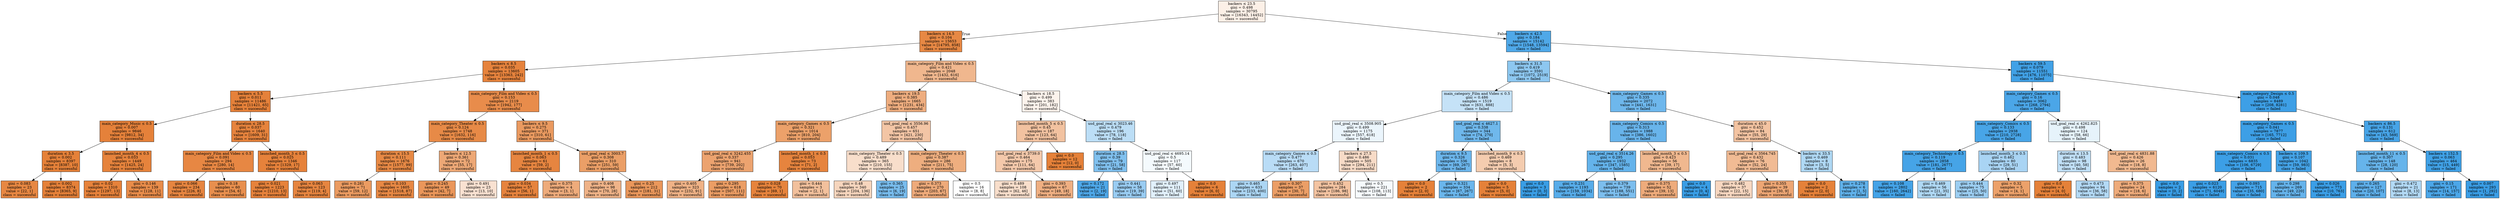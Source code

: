 digraph Tree {
node [shape=box, style="filled", color="black"] ;
0 [label=<backers &le; 23.5<br/>gini = 0.498<br/>samples = 30795<br/>value = [16343, 14452]<br/>class = successful>, fillcolor="#e581391e"] ;
1 [label=<backers &le; 14.5<br/>gini = 0.104<br/>samples = 15653<br/>value = [14795, 858]<br/>class = successful>, fillcolor="#e58139f0"] ;
0 -> 1 [labeldistance=2.5, labelangle=45, headlabel="True"] ;
2 [label=<backers &le; 8.5<br/>gini = 0.035<br/>samples = 13605<br/>value = [13363, 242]<br/>class = successful>, fillcolor="#e58139fa"] ;
1 -> 2 ;
3 [label=<backers &le; 5.5<br/>gini = 0.011<br/>samples = 11486<br/>value = [11421, 65]<br/>class = successful>, fillcolor="#e58139fe"] ;
2 -> 3 ;
4 [label=<main_category_Music &le; 0.5<br/>gini = 0.007<br/>samples = 9846<br/>value = [9812, 34]<br/>class = successful>, fillcolor="#e58139fe"] ;
3 -> 4 ;
5 [label=<duration &le; 3.5<br/>gini = 0.002<br/>samples = 8397<br/>value = [8387, 10]<br/>class = successful>, fillcolor="#e58139ff"] ;
4 -> 5 ;
6 [label=<gini = 0.083<br/>samples = 23<br/>value = [22, 1]<br/>class = successful>, fillcolor="#e58139f3"] ;
5 -> 6 ;
7 [label=<gini = 0.002<br/>samples = 8374<br/>value = [8365, 9]<br/>class = successful>, fillcolor="#e58139ff"] ;
5 -> 7 ;
8 [label=<launched_month_4 &le; 0.5<br/>gini = 0.033<br/>samples = 1449<br/>value = [1425, 24]<br/>class = successful>, fillcolor="#e58139fb"] ;
4 -> 8 ;
9 [label=<gini = 0.02<br/>samples = 1310<br/>value = [1297, 13]<br/>class = successful>, fillcolor="#e58139fc"] ;
8 -> 9 ;
10 [label=<gini = 0.146<br/>samples = 139<br/>value = [128, 11]<br/>class = successful>, fillcolor="#e58139e9"] ;
8 -> 10 ;
11 [label=<duration &le; 28.5<br/>gini = 0.037<br/>samples = 1640<br/>value = [1609, 31]<br/>class = successful>, fillcolor="#e58139fa"] ;
3 -> 11 ;
12 [label=<main_category_Film and Video &le; 0.5<br/>gini = 0.091<br/>samples = 294<br/>value = [280, 14]<br/>class = successful>, fillcolor="#e58139f2"] ;
11 -> 12 ;
13 [label=<gini = 0.066<br/>samples = 234<br/>value = [226, 8]<br/>class = successful>, fillcolor="#e58139f6"] ;
12 -> 13 ;
14 [label=<gini = 0.18<br/>samples = 60<br/>value = [54, 6]<br/>class = successful>, fillcolor="#e58139e3"] ;
12 -> 14 ;
15 [label=<launched_month_3 &le; 0.5<br/>gini = 0.025<br/>samples = 1346<br/>value = [1329, 17]<br/>class = successful>, fillcolor="#e58139fc"] ;
11 -> 15 ;
16 [label=<gini = 0.021<br/>samples = 1223<br/>value = [1210, 13]<br/>class = successful>, fillcolor="#e58139fc"] ;
15 -> 16 ;
17 [label=<gini = 0.063<br/>samples = 123<br/>value = [119, 4]<br/>class = successful>, fillcolor="#e58139f6"] ;
15 -> 17 ;
18 [label=<main_category_Film and Video &le; 0.5<br/>gini = 0.153<br/>samples = 2119<br/>value = [1942, 177]<br/>class = successful>, fillcolor="#e58139e8"] ;
2 -> 18 ;
19 [label=<main_category_Theater &le; 0.5<br/>gini = 0.124<br/>samples = 1748<br/>value = [1632, 116]<br/>class = successful>, fillcolor="#e58139ed"] ;
18 -> 19 ;
20 [label=<duration &le; 15.5<br/>gini = 0.111<br/>samples = 1676<br/>value = [1577, 99]<br/>class = successful>, fillcolor="#e58139ef"] ;
19 -> 20 ;
21 [label=<gini = 0.281<br/>samples = 71<br/>value = [59, 12]<br/>class = successful>, fillcolor="#e58139cb"] ;
20 -> 21 ;
22 [label=<gini = 0.103<br/>samples = 1605<br/>value = [1518, 87]<br/>class = successful>, fillcolor="#e58139f0"] ;
20 -> 22 ;
23 [label=<backers &le; 12.5<br/>gini = 0.361<br/>samples = 72<br/>value = [55, 17]<br/>class = successful>, fillcolor="#e58139b0"] ;
19 -> 23 ;
24 [label=<gini = 0.245<br/>samples = 49<br/>value = [42, 7]<br/>class = successful>, fillcolor="#e58139d4"] ;
23 -> 24 ;
25 [label=<gini = 0.491<br/>samples = 23<br/>value = [13, 10]<br/>class = successful>, fillcolor="#e581393b"] ;
23 -> 25 ;
26 [label=<backers &le; 9.5<br/>gini = 0.275<br/>samples = 371<br/>value = [310, 61]<br/>class = successful>, fillcolor="#e58139cd"] ;
18 -> 26 ;
27 [label=<launched_month_1 &le; 0.5<br/>gini = 0.063<br/>samples = 61<br/>value = [59, 2]<br/>class = successful>, fillcolor="#e58139f6"] ;
26 -> 27 ;
28 [label=<gini = 0.034<br/>samples = 57<br/>value = [56, 1]<br/>class = successful>, fillcolor="#e58139fa"] ;
27 -> 28 ;
29 [label=<gini = 0.375<br/>samples = 4<br/>value = [3, 1]<br/>class = successful>, fillcolor="#e58139aa"] ;
27 -> 29 ;
30 [label=<usd_goal_real &le; 3003.7<br/>gini = 0.308<br/>samples = 310<br/>value = [251, 59]<br/>class = successful>, fillcolor="#e58139c3"] ;
26 -> 30 ;
31 [label=<gini = 0.408<br/>samples = 98<br/>value = [70, 28]<br/>class = successful>, fillcolor="#e5813999"] ;
30 -> 31 ;
32 [label=<gini = 0.25<br/>samples = 212<br/>value = [181, 31]<br/>class = successful>, fillcolor="#e58139d3"] ;
30 -> 32 ;
33 [label=<main_category_Film and Video &le; 0.5<br/>gini = 0.421<br/>samples = 2048<br/>value = [1432, 616]<br/>class = successful>, fillcolor="#e5813991"] ;
1 -> 33 ;
34 [label=<backers &le; 19.5<br/>gini = 0.385<br/>samples = 1665<br/>value = [1231, 434]<br/>class = successful>, fillcolor="#e58139a5"] ;
33 -> 34 ;
35 [label=<main_category_Games &le; 0.5<br/>gini = 0.321<br/>samples = 1014<br/>value = [810, 204]<br/>class = successful>, fillcolor="#e58139bf"] ;
34 -> 35 ;
36 [label=<usd_goal_real &le; 3242.455<br/>gini = 0.337<br/>samples = 941<br/>value = [739, 202]<br/>class = successful>, fillcolor="#e58139b9"] ;
35 -> 36 ;
37 [label=<gini = 0.405<br/>samples = 323<br/>value = [232, 91]<br/>class = successful>, fillcolor="#e581399b"] ;
36 -> 37 ;
38 [label=<gini = 0.295<br/>samples = 618<br/>value = [507, 111]<br/>class = successful>, fillcolor="#e58139c7"] ;
36 -> 38 ;
39 [label=<launched_month_1 &le; 0.5<br/>gini = 0.053<br/>samples = 73<br/>value = [71, 2]<br/>class = successful>, fillcolor="#e58139f8"] ;
35 -> 39 ;
40 [label=<gini = 0.028<br/>samples = 70<br/>value = [69, 1]<br/>class = successful>, fillcolor="#e58139fb"] ;
39 -> 40 ;
41 [label=<gini = 0.444<br/>samples = 3<br/>value = [2, 1]<br/>class = successful>, fillcolor="#e581397f"] ;
39 -> 41 ;
42 [label=<usd_goal_real &le; 3556.96<br/>gini = 0.457<br/>samples = 651<br/>value = [421, 230]<br/>class = successful>, fillcolor="#e5813974"] ;
34 -> 42 ;
43 [label=<main_category_Theater &le; 0.5<br/>gini = 0.489<br/>samples = 365<br/>value = [210, 155]<br/>class = successful>, fillcolor="#e5813943"] ;
42 -> 43 ;
44 [label=<gini = 0.48<br/>samples = 340<br/>value = [204, 136]<br/>class = successful>, fillcolor="#e5813955"] ;
43 -> 44 ;
45 [label=<gini = 0.365<br/>samples = 25<br/>value = [6, 19]<br/>class = failed>, fillcolor="#399de5ae"] ;
43 -> 45 ;
46 [label=<main_category_Theater &le; 0.5<br/>gini = 0.387<br/>samples = 286<br/>value = [211, 75]<br/>class = successful>, fillcolor="#e58139a4"] ;
42 -> 46 ;
47 [label=<gini = 0.373<br/>samples = 270<br/>value = [203, 67]<br/>class = successful>, fillcolor="#e58139ab"] ;
46 -> 47 ;
48 [label=<gini = 0.5<br/>samples = 16<br/>value = [8, 8]<br/>class = successful>, fillcolor="#e5813900"] ;
46 -> 48 ;
49 [label=<backers &le; 18.5<br/>gini = 0.499<br/>samples = 383<br/>value = [201, 182]<br/>class = successful>, fillcolor="#e5813918"] ;
33 -> 49 ;
50 [label=<launched_month_5 &le; 0.5<br/>gini = 0.45<br/>samples = 187<br/>value = [123, 64]<br/>class = successful>, fillcolor="#e581397a"] ;
49 -> 50 ;
51 [label=<usd_goal_real &le; 3739.0<br/>gini = 0.464<br/>samples = 175<br/>value = [111, 64]<br/>class = successful>, fillcolor="#e581396c"] ;
50 -> 51 ;
52 [label=<gini = 0.489<br/>samples = 108<br/>value = [62, 46]<br/>class = successful>, fillcolor="#e5813942"] ;
51 -> 52 ;
53 [label=<gini = 0.393<br/>samples = 67<br/>value = [49, 18]<br/>class = successful>, fillcolor="#e58139a1"] ;
51 -> 53 ;
54 [label=<gini = 0.0<br/>samples = 12<br/>value = [12, 0]<br/>class = successful>, fillcolor="#e58139ff"] ;
50 -> 54 ;
55 [label=<usd_goal_real &le; 3023.46<br/>gini = 0.479<br/>samples = 196<br/>value = [78, 118]<br/>class = failed>, fillcolor="#399de556"] ;
49 -> 55 ;
56 [label=<duration &le; 28.5<br/>gini = 0.39<br/>samples = 79<br/>value = [21, 58]<br/>class = failed>, fillcolor="#399de5a3"] ;
55 -> 56 ;
57 [label=<gini = 0.172<br/>samples = 21<br/>value = [2, 19]<br/>class = failed>, fillcolor="#399de5e4"] ;
56 -> 57 ;
58 [label=<gini = 0.441<br/>samples = 58<br/>value = [19, 39]<br/>class = failed>, fillcolor="#399de583"] ;
56 -> 58 ;
59 [label=<usd_goal_real &le; 4695.14<br/>gini = 0.5<br/>samples = 117<br/>value = [57, 60]<br/>class = failed>, fillcolor="#399de50d"] ;
55 -> 59 ;
60 [label=<gini = 0.497<br/>samples = 111<br/>value = [51, 60]<br/>class = failed>, fillcolor="#399de526"] ;
59 -> 60 ;
61 [label=<gini = 0.0<br/>samples = 6<br/>value = [6, 0]<br/>class = successful>, fillcolor="#e58139ff"] ;
59 -> 61 ;
62 [label=<backers &le; 42.5<br/>gini = 0.184<br/>samples = 15142<br/>value = [1548, 13594]<br/>class = failed>, fillcolor="#399de5e2"] ;
0 -> 62 [labeldistance=2.5, labelangle=-45, headlabel="False"] ;
63 [label=<backers &le; 31.5<br/>gini = 0.419<br/>samples = 3591<br/>value = [1072, 2519]<br/>class = failed>, fillcolor="#399de592"] ;
62 -> 63 ;
64 [label=<main_category_Film and Video &le; 0.5<br/>gini = 0.486<br/>samples = 1519<br/>value = [631, 888]<br/>class = failed>, fillcolor="#399de54a"] ;
63 -> 64 ;
65 [label=<usd_goal_real &le; 3508.905<br/>gini = 0.499<br/>samples = 1175<br/>value = [557, 618]<br/>class = failed>, fillcolor="#399de519"] ;
64 -> 65 ;
66 [label=<main_category_Games &le; 0.5<br/>gini = 0.477<br/>samples = 670<br/>value = [263, 407]<br/>class = failed>, fillcolor="#399de55a"] ;
65 -> 66 ;
67 [label=<gini = 0.465<br/>samples = 633<br/>value = [233, 400]<br/>class = failed>, fillcolor="#399de56a"] ;
66 -> 67 ;
68 [label=<gini = 0.307<br/>samples = 37<br/>value = [30, 7]<br/>class = successful>, fillcolor="#e58139c4"] ;
66 -> 68 ;
69 [label=<backers &le; 27.5<br/>gini = 0.486<br/>samples = 505<br/>value = [294, 211]<br/>class = successful>, fillcolor="#e5813948"] ;
65 -> 69 ;
70 [label=<gini = 0.452<br/>samples = 284<br/>value = [186, 98]<br/>class = successful>, fillcolor="#e5813979"] ;
69 -> 70 ;
71 [label=<gini = 0.5<br/>samples = 221<br/>value = [108, 113]<br/>class = failed>, fillcolor="#399de50b"] ;
69 -> 71 ;
72 [label=<usd_goal_real &le; 4627.1<br/>gini = 0.338<br/>samples = 344<br/>value = [74, 270]<br/>class = failed>, fillcolor="#399de5b9"] ;
64 -> 72 ;
73 [label=<duration &le; 9.5<br/>gini = 0.326<br/>samples = 336<br/>value = [69, 267]<br/>class = failed>, fillcolor="#399de5bd"] ;
72 -> 73 ;
74 [label=<gini = 0.0<br/>samples = 2<br/>value = [2, 0]<br/>class = successful>, fillcolor="#e58139ff"] ;
73 -> 74 ;
75 [label=<gini = 0.321<br/>samples = 334<br/>value = [67, 267]<br/>class = failed>, fillcolor="#399de5bf"] ;
73 -> 75 ;
76 [label=<launched_month_9 &le; 0.5<br/>gini = 0.469<br/>samples = 8<br/>value = [5, 3]<br/>class = successful>, fillcolor="#e5813966"] ;
72 -> 76 ;
77 [label=<gini = 0.0<br/>samples = 5<br/>value = [5, 0]<br/>class = successful>, fillcolor="#e58139ff"] ;
76 -> 77 ;
78 [label=<gini = 0.0<br/>samples = 3<br/>value = [0, 3]<br/>class = failed>, fillcolor="#399de5ff"] ;
76 -> 78 ;
79 [label=<main_category_Games &le; 0.5<br/>gini = 0.335<br/>samples = 2072<br/>value = [441, 1631]<br/>class = failed>, fillcolor="#399de5ba"] ;
63 -> 79 ;
80 [label=<main_category_Comics &le; 0.5<br/>gini = 0.313<br/>samples = 1988<br/>value = [386, 1602]<br/>class = failed>, fillcolor="#399de5c2"] ;
79 -> 80 ;
81 [label=<usd_goal_real &le; 3514.26<br/>gini = 0.295<br/>samples = 1932<br/>value = [347, 1585]<br/>class = failed>, fillcolor="#399de5c7"] ;
80 -> 81 ;
82 [label=<gini = 0.231<br/>samples = 1193<br/>value = [159, 1034]<br/>class = failed>, fillcolor="#399de5d8"] ;
81 -> 82 ;
83 [label=<gini = 0.379<br/>samples = 739<br/>value = [188, 551]<br/>class = failed>, fillcolor="#399de5a8"] ;
81 -> 83 ;
84 [label=<launched_month_3 &le; 0.5<br/>gini = 0.423<br/>samples = 56<br/>value = [39, 17]<br/>class = successful>, fillcolor="#e5813990"] ;
80 -> 84 ;
85 [label=<gini = 0.375<br/>samples = 52<br/>value = [39, 13]<br/>class = successful>, fillcolor="#e58139aa"] ;
84 -> 85 ;
86 [label=<gini = 0.0<br/>samples = 4<br/>value = [0, 4]<br/>class = failed>, fillcolor="#399de5ff"] ;
84 -> 86 ;
87 [label=<duration &le; 45.0<br/>gini = 0.452<br/>samples = 84<br/>value = [55, 29]<br/>class = successful>, fillcolor="#e5813979"] ;
79 -> 87 ;
88 [label=<usd_goal_real &le; 3564.745<br/>gini = 0.432<br/>samples = 76<br/>value = [52, 24]<br/>class = successful>, fillcolor="#e5813989"] ;
87 -> 88 ;
89 [label=<gini = 0.482<br/>samples = 37<br/>value = [22, 15]<br/>class = successful>, fillcolor="#e5813951"] ;
88 -> 89 ;
90 [label=<gini = 0.355<br/>samples = 39<br/>value = [30, 9]<br/>class = successful>, fillcolor="#e58139b3"] ;
88 -> 90 ;
91 [label=<backers &le; 33.5<br/>gini = 0.469<br/>samples = 8<br/>value = [3, 5]<br/>class = failed>, fillcolor="#399de566"] ;
87 -> 91 ;
92 [label=<gini = 0.0<br/>samples = 2<br/>value = [2, 0]<br/>class = successful>, fillcolor="#e58139ff"] ;
91 -> 92 ;
93 [label=<gini = 0.278<br/>samples = 6<br/>value = [1, 5]<br/>class = failed>, fillcolor="#399de5cc"] ;
91 -> 93 ;
94 [label=<backers &le; 59.5<br/>gini = 0.079<br/>samples = 11551<br/>value = [476, 11075]<br/>class = failed>, fillcolor="#399de5f4"] ;
62 -> 94 ;
95 [label=<main_category_Games &le; 0.5<br/>gini = 0.16<br/>samples = 3062<br/>value = [268, 2794]<br/>class = failed>, fillcolor="#399de5e7"] ;
94 -> 95 ;
96 [label=<main_category_Comics &le; 0.5<br/>gini = 0.133<br/>samples = 2938<br/>value = [210, 2728]<br/>class = failed>, fillcolor="#399de5eb"] ;
95 -> 96 ;
97 [label=<main_category_Technology &le; 0.5<br/>gini = 0.119<br/>samples = 2858<br/>value = [181, 2677]<br/>class = failed>, fillcolor="#399de5ee"] ;
96 -> 97 ;
98 [label=<gini = 0.108<br/>samples = 2802<br/>value = [160, 2642]<br/>class = failed>, fillcolor="#399de5f0"] ;
97 -> 98 ;
99 [label=<gini = 0.469<br/>samples = 56<br/>value = [21, 35]<br/>class = failed>, fillcolor="#399de566"] ;
97 -> 99 ;
100 [label=<launched_month_3 &le; 0.5<br/>gini = 0.462<br/>samples = 80<br/>value = [29, 51]<br/>class = failed>, fillcolor="#399de56e"] ;
96 -> 100 ;
101 [label=<gini = 0.444<br/>samples = 75<br/>value = [25, 50]<br/>class = failed>, fillcolor="#399de57f"] ;
100 -> 101 ;
102 [label=<gini = 0.32<br/>samples = 5<br/>value = [4, 1]<br/>class = successful>, fillcolor="#e58139bf"] ;
100 -> 102 ;
103 [label=<usd_goal_real &le; 4262.825<br/>gini = 0.498<br/>samples = 124<br/>value = [58, 66]<br/>class = failed>, fillcolor="#399de51f"] ;
95 -> 103 ;
104 [label=<duration &le; 13.5<br/>gini = 0.483<br/>samples = 98<br/>value = [40, 58]<br/>class = failed>, fillcolor="#399de54f"] ;
103 -> 104 ;
105 [label=<gini = 0.0<br/>samples = 4<br/>value = [4, 0]<br/>class = successful>, fillcolor="#e58139ff"] ;
104 -> 105 ;
106 [label=<gini = 0.473<br/>samples = 94<br/>value = [36, 58]<br/>class = failed>, fillcolor="#399de561"] ;
104 -> 106 ;
107 [label=<usd_goal_real &le; 4831.88<br/>gini = 0.426<br/>samples = 26<br/>value = [18, 8]<br/>class = successful>, fillcolor="#e581398e"] ;
103 -> 107 ;
108 [label=<gini = 0.375<br/>samples = 24<br/>value = [18, 6]<br/>class = successful>, fillcolor="#e58139aa"] ;
107 -> 108 ;
109 [label=<gini = 0.0<br/>samples = 2<br/>value = [0, 2]<br/>class = failed>, fillcolor="#399de5ff"] ;
107 -> 109 ;
110 [label=<main_category_Design &le; 0.5<br/>gini = 0.048<br/>samples = 8489<br/>value = [208, 8281]<br/>class = failed>, fillcolor="#399de5f9"] ;
94 -> 110 ;
111 [label=<main_category_Games &le; 0.5<br/>gini = 0.041<br/>samples = 7877<br/>value = [165, 7712]<br/>class = failed>, fillcolor="#399de5fa"] ;
110 -> 111 ;
112 [label=<main_category_Comics &le; 0.5<br/>gini = 0.031<br/>samples = 6835<br/>value = [106, 6729]<br/>class = failed>, fillcolor="#399de5fb"] ;
111 -> 112 ;
113 [label=<gini = 0.023<br/>samples = 6120<br/>value = [71, 6049]<br/>class = failed>, fillcolor="#399de5fc"] ;
112 -> 113 ;
114 [label=<gini = 0.093<br/>samples = 715<br/>value = [35, 680]<br/>class = failed>, fillcolor="#399de5f2"] ;
112 -> 114 ;
115 [label=<backers &le; 109.5<br/>gini = 0.107<br/>samples = 1042<br/>value = [59, 983]<br/>class = failed>, fillcolor="#399de5f0"] ;
111 -> 115 ;
116 [label=<gini = 0.298<br/>samples = 269<br/>value = [49, 220]<br/>class = failed>, fillcolor="#399de5c6"] ;
115 -> 116 ;
117 [label=<gini = 0.026<br/>samples = 773<br/>value = [10, 763]<br/>class = failed>, fillcolor="#399de5fc"] ;
115 -> 117 ;
118 [label=<backers &le; 86.5<br/>gini = 0.131<br/>samples = 612<br/>value = [43, 569]<br/>class = failed>, fillcolor="#399de5ec"] ;
110 -> 118 ;
119 [label=<launched_month_11 &le; 0.5<br/>gini = 0.307<br/>samples = 148<br/>value = [28, 120]<br/>class = failed>, fillcolor="#399de5c4"] ;
118 -> 119 ;
120 [label=<gini = 0.265<br/>samples = 127<br/>value = [20, 107]<br/>class = failed>, fillcolor="#399de5cf"] ;
119 -> 120 ;
121 [label=<gini = 0.472<br/>samples = 21<br/>value = [8, 13]<br/>class = failed>, fillcolor="#399de562"] ;
119 -> 121 ;
122 [label=<backers &le; 152.5<br/>gini = 0.063<br/>samples = 464<br/>value = [15, 449]<br/>class = failed>, fillcolor="#399de5f6"] ;
118 -> 122 ;
123 [label=<gini = 0.15<br/>samples = 171<br/>value = [14, 157]<br/>class = failed>, fillcolor="#399de5e8"] ;
122 -> 123 ;
124 [label=<gini = 0.007<br/>samples = 293<br/>value = [1, 292]<br/>class = failed>, fillcolor="#399de5fe"] ;
122 -> 124 ;
}

